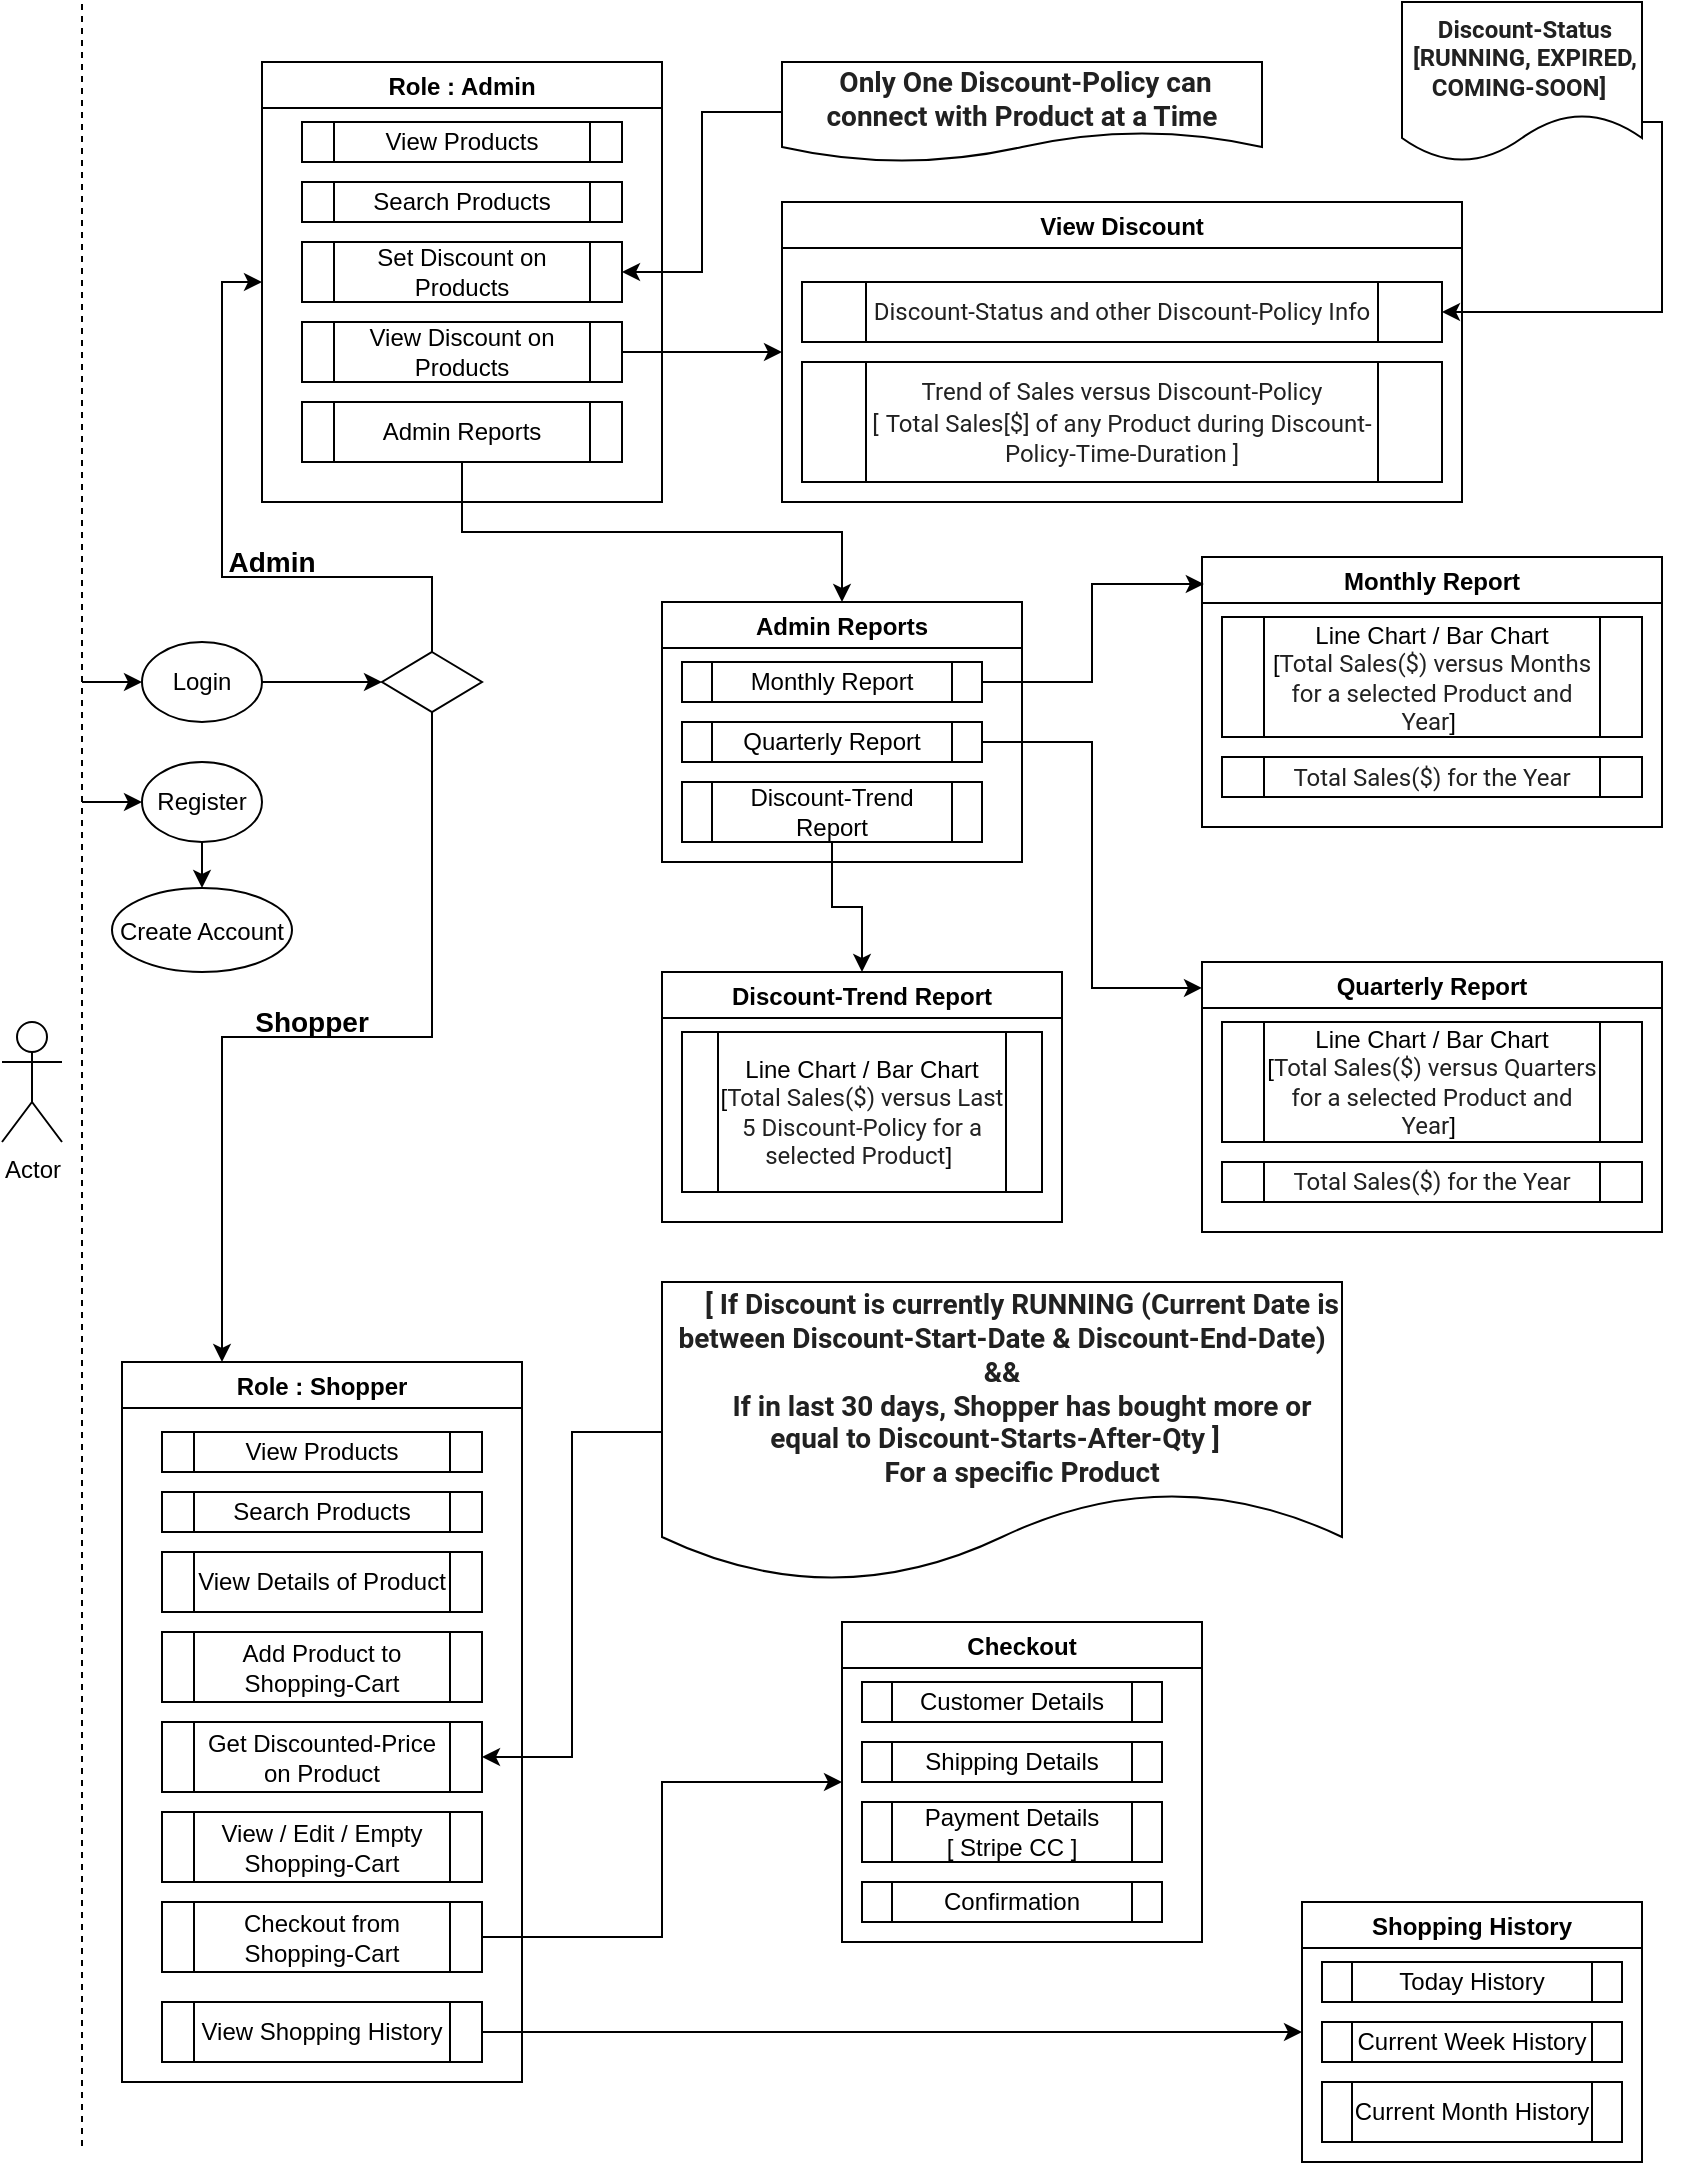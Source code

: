 <mxfile version="17.1.3" type="device"><diagram id="GNHtSksmUzpP95AIs3Ax" name="Page-1"><mxGraphModel dx="868" dy="460" grid="1" gridSize="10" guides="1" tooltips="1" connect="1" arrows="1" fold="1" page="1" pageScale="1" pageWidth="850" pageHeight="1100" math="0" shadow="0"><root><mxCell id="0"/><mxCell id="1" parent="0"/><mxCell id="C71FVqRD8t0NHB2ImApi-1" value="" style="endArrow=none;dashed=1;html=1;rounded=0;" edge="1" parent="1"><mxGeometry width="50" height="50" relative="1" as="geometry"><mxPoint x="50" y="1082" as="sourcePoint"/><mxPoint x="50" y="10" as="targetPoint"/></mxGeometry></mxCell><mxCell id="C71FVqRD8t0NHB2ImApi-2" value="Actor" style="shape=umlActor;verticalLabelPosition=bottom;verticalAlign=top;html=1;outlineConnect=0;" vertex="1" parent="1"><mxGeometry x="10" y="520" width="30" height="60" as="geometry"/></mxCell><mxCell id="C71FVqRD8t0NHB2ImApi-73" style="edgeStyle=orthogonalEdgeStyle;rounded=0;orthogonalLoop=1;jettySize=auto;html=1;exitX=1;exitY=0.5;exitDx=0;exitDy=0;entryX=0;entryY=0.5;entryDx=0;entryDy=0;fontFamily=Helvetica;fontSize=14;" edge="1" parent="1" source="C71FVqRD8t0NHB2ImApi-3" target="C71FVqRD8t0NHB2ImApi-5"><mxGeometry relative="1" as="geometry"/></mxCell><mxCell id="C71FVqRD8t0NHB2ImApi-3" value="Login" style="ellipse;whiteSpace=wrap;html=1;" vertex="1" parent="1"><mxGeometry x="80" y="330" width="60" height="40" as="geometry"/></mxCell><mxCell id="C71FVqRD8t0NHB2ImApi-79" style="edgeStyle=orthogonalEdgeStyle;rounded=0;orthogonalLoop=1;jettySize=auto;html=1;exitX=0.5;exitY=1;exitDx=0;exitDy=0;entryX=0.5;entryY=0;entryDx=0;entryDy=0;fontFamily=Helvetica;fontSize=12;" edge="1" parent="1" source="C71FVqRD8t0NHB2ImApi-4" target="C71FVqRD8t0NHB2ImApi-78"><mxGeometry relative="1" as="geometry"/></mxCell><mxCell id="C71FVqRD8t0NHB2ImApi-4" value="Register" style="ellipse;whiteSpace=wrap;html=1;" vertex="1" parent="1"><mxGeometry x="80" y="390" width="60" height="40" as="geometry"/></mxCell><mxCell id="C71FVqRD8t0NHB2ImApi-59" style="edgeStyle=orthogonalEdgeStyle;rounded=0;orthogonalLoop=1;jettySize=auto;html=1;exitX=0.5;exitY=1;exitDx=0;exitDy=0;entryX=0.25;entryY=0;entryDx=0;entryDy=0;fontFamily=Helvetica;fontSize=12;" edge="1" parent="1" source="C71FVqRD8t0NHB2ImApi-5" target="C71FVqRD8t0NHB2ImApi-7"><mxGeometry relative="1" as="geometry"/></mxCell><mxCell id="C71FVqRD8t0NHB2ImApi-60" style="edgeStyle=orthogonalEdgeStyle;rounded=0;orthogonalLoop=1;jettySize=auto;html=1;exitX=0.5;exitY=0;exitDx=0;exitDy=0;entryX=0;entryY=0.5;entryDx=0;entryDy=0;fontFamily=Helvetica;fontSize=12;" edge="1" parent="1" source="C71FVqRD8t0NHB2ImApi-5" target="C71FVqRD8t0NHB2ImApi-6"><mxGeometry relative="1" as="geometry"/></mxCell><mxCell id="C71FVqRD8t0NHB2ImApi-5" value="" style="rhombus;whiteSpace=wrap;html=1;" vertex="1" parent="1"><mxGeometry x="200" y="335" width="50" height="30" as="geometry"/></mxCell><mxCell id="C71FVqRD8t0NHB2ImApi-6" value="Role : Admin" style="swimlane;" vertex="1" parent="1"><mxGeometry x="140" y="40" width="200" height="220" as="geometry"/></mxCell><mxCell id="C71FVqRD8t0NHB2ImApi-8" value="View Products" style="shape=process;whiteSpace=wrap;html=1;backgroundOutline=1;" vertex="1" parent="C71FVqRD8t0NHB2ImApi-6"><mxGeometry x="20" y="30" width="160" height="20" as="geometry"/></mxCell><mxCell id="C71FVqRD8t0NHB2ImApi-9" value="Search Products" style="shape=process;whiteSpace=wrap;html=1;backgroundOutline=1;" vertex="1" parent="C71FVqRD8t0NHB2ImApi-6"><mxGeometry x="20" y="60" width="160" height="20" as="geometry"/></mxCell><mxCell id="C71FVqRD8t0NHB2ImApi-10" value="Set Discount on Products" style="shape=process;whiteSpace=wrap;html=1;backgroundOutline=1;" vertex="1" parent="C71FVqRD8t0NHB2ImApi-6"><mxGeometry x="20" y="90" width="160" height="30" as="geometry"/></mxCell><mxCell id="C71FVqRD8t0NHB2ImApi-11" value="View Discount on Products" style="shape=process;whiteSpace=wrap;html=1;backgroundOutline=1;" vertex="1" parent="C71FVqRD8t0NHB2ImApi-6"><mxGeometry x="20" y="130" width="160" height="30" as="geometry"/></mxCell><mxCell id="C71FVqRD8t0NHB2ImApi-12" value="Admin Reports" style="shape=process;whiteSpace=wrap;html=1;backgroundOutline=1;" vertex="1" parent="C71FVqRD8t0NHB2ImApi-6"><mxGeometry x="20" y="170" width="160" height="30" as="geometry"/></mxCell><mxCell id="C71FVqRD8t0NHB2ImApi-7" value="Role : Shopper" style="swimlane;" vertex="1" parent="1"><mxGeometry x="70" y="690" width="200" height="360" as="geometry"/></mxCell><mxCell id="C71FVqRD8t0NHB2ImApi-43" value="View Products" style="shape=process;whiteSpace=wrap;html=1;backgroundOutline=1;" vertex="1" parent="C71FVqRD8t0NHB2ImApi-7"><mxGeometry x="20" y="35" width="160" height="20" as="geometry"/></mxCell><mxCell id="C71FVqRD8t0NHB2ImApi-44" value="Search Products" style="shape=process;whiteSpace=wrap;html=1;backgroundOutline=1;" vertex="1" parent="C71FVqRD8t0NHB2ImApi-7"><mxGeometry x="20" y="65" width="160" height="20" as="geometry"/></mxCell><mxCell id="C71FVqRD8t0NHB2ImApi-45" value="View Details of Product" style="shape=process;whiteSpace=wrap;html=1;backgroundOutline=1;" vertex="1" parent="C71FVqRD8t0NHB2ImApi-7"><mxGeometry x="20" y="95" width="160" height="30" as="geometry"/></mxCell><mxCell id="C71FVqRD8t0NHB2ImApi-46" value="Add Product to Shopping-Cart" style="shape=process;whiteSpace=wrap;html=1;backgroundOutline=1;" vertex="1" parent="C71FVqRD8t0NHB2ImApi-7"><mxGeometry x="20" y="135" width="160" height="35" as="geometry"/></mxCell><mxCell id="C71FVqRD8t0NHB2ImApi-47" value="Get Discounted-Price on Product" style="shape=process;whiteSpace=wrap;html=1;backgroundOutline=1;" vertex="1" parent="C71FVqRD8t0NHB2ImApi-7"><mxGeometry x="20" y="180" width="160" height="35" as="geometry"/></mxCell><mxCell id="C71FVqRD8t0NHB2ImApi-50" value="View / Edit / Empty Shopping-Cart" style="shape=process;whiteSpace=wrap;html=1;backgroundOutline=1;" vertex="1" parent="C71FVqRD8t0NHB2ImApi-7"><mxGeometry x="20" y="225" width="160" height="35" as="geometry"/></mxCell><mxCell id="C71FVqRD8t0NHB2ImApi-51" value="Checkout from Shopping-Cart" style="shape=process;whiteSpace=wrap;html=1;backgroundOutline=1;" vertex="1" parent="C71FVqRD8t0NHB2ImApi-7"><mxGeometry x="20" y="270" width="160" height="35" as="geometry"/></mxCell><mxCell id="C71FVqRD8t0NHB2ImApi-52" value="View Shopping History" style="shape=process;whiteSpace=wrap;html=1;backgroundOutline=1;" vertex="1" parent="C71FVqRD8t0NHB2ImApi-7"><mxGeometry x="20" y="320" width="160" height="30" as="geometry"/></mxCell><mxCell id="C71FVqRD8t0NHB2ImApi-83" style="edgeStyle=orthogonalEdgeStyle;rounded=0;orthogonalLoop=1;jettySize=auto;html=1;exitX=0;exitY=0.5;exitDx=0;exitDy=0;entryX=1;entryY=0.5;entryDx=0;entryDy=0;fontFamily=Helvetica;fontSize=12;" edge="1" parent="1" source="C71FVqRD8t0NHB2ImApi-13" target="C71FVqRD8t0NHB2ImApi-10"><mxGeometry relative="1" as="geometry"/></mxCell><mxCell id="C71FVqRD8t0NHB2ImApi-13" value="&lt;span style=&quot;box-sizing: inherit ; font-family: &amp;#34;roboto&amp;#34; , sans-serif ; padding: 0px ; margin: 0px ; font-weight: bolder ; color: rgba(0 , 0 , 0 , 0.87) ; font-size: 14px ; text-align: left ; background-color: rgb(255 , 255 , 255)&quot;&gt;&amp;nbsp;Only One Discount-Policy can connect with Product at a Time&lt;/span&gt;" style="shape=document;whiteSpace=wrap;html=1;boundedLbl=1;" vertex="1" parent="1"><mxGeometry x="400" y="40" width="240" height="50" as="geometry"/></mxCell><mxCell id="C71FVqRD8t0NHB2ImApi-15" value="View Discount" style="swimlane;" vertex="1" parent="1"><mxGeometry x="400" y="110" width="340" height="150" as="geometry"/></mxCell><mxCell id="C71FVqRD8t0NHB2ImApi-16" value="&lt;font style=&quot;font-size: 12px&quot;&gt;&lt;span style=&quot;box-sizing: inherit ; font-family: &amp;#34;roboto&amp;#34; , sans-serif ; padding: 0px ; margin: 0px ; color: rgba(0 , 0 , 0 , 0.87) ; text-align: left ; background-color: rgb(255 , 255 , 255)&quot;&gt;Discount-Status a&lt;/span&gt;&lt;span style=&quot;color: rgba(0 , 0 , 0 , 0.87) ; font-family: &amp;#34;roboto&amp;#34; , sans-serif ; text-align: left ; background-color: rgb(255 , 255 , 255)&quot;&gt;nd other Discount-Policy Info&lt;/span&gt;&lt;/font&gt;" style="shape=process;whiteSpace=wrap;html=1;backgroundOutline=1;" vertex="1" parent="C71FVqRD8t0NHB2ImApi-15"><mxGeometry x="10" y="40" width="320" height="30" as="geometry"/></mxCell><mxCell id="C71FVqRD8t0NHB2ImApi-17" value="&lt;span style=&quot;box-sizing: inherit ; font-family: &amp;#34;roboto&amp;#34; , sans-serif ; padding: 0px ; margin: 0px ; color: rgba(0 , 0 , 0 , 0.87) ; text-align: left ; background-color: rgb(255 , 255 , 255)&quot;&gt;&lt;font&gt;Trend of Sales versus Discount-Policy&lt;br&gt;[&lt;span style=&quot;font-size: 14px ; font-family: &amp;#34;roboto&amp;#34; , sans-serif&quot;&gt;&amp;nbsp;&lt;/span&gt;&lt;span style=&quot;box-sizing: inherit ; font-family: &amp;#34;roboto&amp;#34; , sans-serif ; padding: 0px ; margin: 0px&quot;&gt;&lt;font style=&quot;font-size: 12px&quot;&gt;Total Sales[$] of any Product during Discount-Policy-Time-Duration&amp;nbsp;&lt;/font&gt;&lt;/span&gt;]&lt;br&gt;&lt;/font&gt;&lt;/span&gt;" style="shape=process;whiteSpace=wrap;html=1;backgroundOutline=1;" vertex="1" parent="C71FVqRD8t0NHB2ImApi-15"><mxGeometry x="10" y="80" width="320" height="60" as="geometry"/></mxCell><mxCell id="C71FVqRD8t0NHB2ImApi-18" style="edgeStyle=orthogonalEdgeStyle;rounded=0;orthogonalLoop=1;jettySize=auto;html=1;exitX=1;exitY=0.5;exitDx=0;exitDy=0;entryX=0;entryY=0.5;entryDx=0;entryDy=0;fontSize=12;" edge="1" parent="1" source="C71FVqRD8t0NHB2ImApi-11" target="C71FVqRD8t0NHB2ImApi-15"><mxGeometry relative="1" as="geometry"/></mxCell><mxCell id="C71FVqRD8t0NHB2ImApi-19" value="Admin Reports" style="swimlane;startSize=23;" vertex="1" parent="1"><mxGeometry x="340" y="310" width="180" height="130" as="geometry"/></mxCell><mxCell id="C71FVqRD8t0NHB2ImApi-21" value="Monthly Report" style="shape=process;whiteSpace=wrap;html=1;backgroundOutline=1;" vertex="1" parent="C71FVqRD8t0NHB2ImApi-19"><mxGeometry x="10" y="30" width="150" height="20" as="geometry"/></mxCell><mxCell id="C71FVqRD8t0NHB2ImApi-26" value="Quarterly Report" style="shape=process;whiteSpace=wrap;html=1;backgroundOutline=1;" vertex="1" parent="C71FVqRD8t0NHB2ImApi-19"><mxGeometry x="10" y="60" width="150" height="20" as="geometry"/></mxCell><mxCell id="C71FVqRD8t0NHB2ImApi-27" value="Discount-Trend&lt;br&gt;Report" style="shape=process;whiteSpace=wrap;html=1;backgroundOutline=1;" vertex="1" parent="C71FVqRD8t0NHB2ImApi-19"><mxGeometry x="10" y="90" width="150" height="30" as="geometry"/></mxCell><mxCell id="C71FVqRD8t0NHB2ImApi-28" value="Monthly Report" style="swimlane;" vertex="1" parent="1"><mxGeometry x="610" y="287.5" width="230" height="135" as="geometry"/></mxCell><mxCell id="C71FVqRD8t0NHB2ImApi-29" value="Line Chart / Bar Chart&lt;br&gt;[&lt;span style=&quot;box-sizing: inherit ; font-family: &amp;#34;roboto&amp;#34; , sans-serif ; padding: 0px ; margin: 0px ; color: rgba(0 , 0 , 0 , 0.87) ; text-align: left ; background-color: rgb(255 , 255 , 255)&quot;&gt;&lt;font style=&quot;font-size: 12px&quot;&gt;Total Sales($) versus Months for a selected Product and Year&lt;/font&gt;&lt;/span&gt;]&amp;nbsp;" style="shape=process;whiteSpace=wrap;html=1;backgroundOutline=1;" vertex="1" parent="C71FVqRD8t0NHB2ImApi-28"><mxGeometry x="10" y="30" width="210" height="60" as="geometry"/></mxCell><mxCell id="C71FVqRD8t0NHB2ImApi-32" value="&lt;span style=&quot;box-sizing: inherit ; font-family: &amp;#34;roboto&amp;#34; , sans-serif ; padding: 0px ; margin: 0px ; color: rgba(0 , 0 , 0 , 0.87) ; text-align: left ; background-color: rgb(255 , 255 , 255)&quot;&gt;&lt;font style=&quot;font-size: 12px&quot;&gt;Total Sales($) for the Year&lt;/font&gt;&lt;/span&gt;" style="shape=process;whiteSpace=wrap;html=1;backgroundOutline=1;fontSize=12;" vertex="1" parent="C71FVqRD8t0NHB2ImApi-28"><mxGeometry x="10" y="100" width="210" height="20" as="geometry"/></mxCell><mxCell id="C71FVqRD8t0NHB2ImApi-33" value="Quarterly Report" style="swimlane;" vertex="1" parent="1"><mxGeometry x="610" y="490" width="230" height="135" as="geometry"/></mxCell><mxCell id="C71FVqRD8t0NHB2ImApi-34" value="Line Chart / Bar Chart&lt;br&gt;[&lt;span style=&quot;box-sizing: inherit ; font-family: &amp;#34;roboto&amp;#34; , sans-serif ; padding: 0px ; margin: 0px ; color: rgba(0 , 0 , 0 , 0.87) ; text-align: left ; background-color: rgb(255 , 255 , 255)&quot;&gt;Total Sales($) versus Quarters for a selected Product and Year&lt;/span&gt;]&amp;nbsp;" style="shape=process;whiteSpace=wrap;html=1;backgroundOutline=1;" vertex="1" parent="C71FVqRD8t0NHB2ImApi-33"><mxGeometry x="10" y="30" width="210" height="60" as="geometry"/></mxCell><mxCell id="C71FVqRD8t0NHB2ImApi-35" value="&lt;span style=&quot;box-sizing: inherit ; font-family: &amp;#34;roboto&amp;#34; , sans-serif ; padding: 0px ; margin: 0px ; color: rgba(0 , 0 , 0 , 0.87) ; text-align: left ; background-color: rgb(255 , 255 , 255)&quot;&gt;&lt;font style=&quot;font-size: 12px&quot;&gt;Total Sales($) for the Year&lt;/font&gt;&lt;/span&gt;" style="shape=process;whiteSpace=wrap;html=1;backgroundOutline=1;fontSize=12;" vertex="1" parent="C71FVqRD8t0NHB2ImApi-33"><mxGeometry x="10" y="100" width="210" height="20" as="geometry"/></mxCell><mxCell id="C71FVqRD8t0NHB2ImApi-36" value="Discount-Trend Report" style="swimlane;" vertex="1" parent="1"><mxGeometry x="340" y="495" width="200" height="125" as="geometry"/></mxCell><mxCell id="C71FVqRD8t0NHB2ImApi-37" value="&lt;font style=&quot;font-size: 12px&quot;&gt;Line Chart / Bar Chart&lt;br&gt;[&lt;span style=&quot;box-sizing: inherit ; font-family: &amp;#34;roboto&amp;#34; , sans-serif ; padding: 0px ; margin: 0px ; color: rgba(0 , 0 , 0 , 0.87) ; text-align: left ; background-color: rgb(255 , 255 , 255)&quot;&gt;Total Sales($) versus Last 5 Discount-Policy for a selected Product&lt;/span&gt;]&amp;nbsp;&lt;/font&gt;" style="shape=process;whiteSpace=wrap;html=1;backgroundOutline=1;" vertex="1" parent="C71FVqRD8t0NHB2ImApi-36"><mxGeometry x="10" y="30" width="180" height="80" as="geometry"/></mxCell><mxCell id="C71FVqRD8t0NHB2ImApi-39" style="edgeStyle=orthogonalEdgeStyle;rounded=0;orthogonalLoop=1;jettySize=auto;html=1;exitX=0.5;exitY=1;exitDx=0;exitDy=0;entryX=0.5;entryY=0;entryDx=0;entryDy=0;fontSize=12;" edge="1" parent="1" source="C71FVqRD8t0NHB2ImApi-12" target="C71FVqRD8t0NHB2ImApi-19"><mxGeometry relative="1" as="geometry"/></mxCell><mxCell id="C71FVqRD8t0NHB2ImApi-40" style="edgeStyle=orthogonalEdgeStyle;rounded=0;orthogonalLoop=1;jettySize=auto;html=1;exitX=1;exitY=0.5;exitDx=0;exitDy=0;entryX=0.004;entryY=0.1;entryDx=0;entryDy=0;entryPerimeter=0;fontSize=12;" edge="1" parent="1" source="C71FVqRD8t0NHB2ImApi-21" target="C71FVqRD8t0NHB2ImApi-28"><mxGeometry relative="1" as="geometry"/></mxCell><mxCell id="C71FVqRD8t0NHB2ImApi-41" style="edgeStyle=orthogonalEdgeStyle;rounded=0;orthogonalLoop=1;jettySize=auto;html=1;exitX=1;exitY=0.5;exitDx=0;exitDy=0;entryX=0;entryY=0.096;entryDx=0;entryDy=0;entryPerimeter=0;fontSize=12;" edge="1" parent="1" source="C71FVqRD8t0NHB2ImApi-26" target="C71FVqRD8t0NHB2ImApi-33"><mxGeometry relative="1" as="geometry"/></mxCell><mxCell id="C71FVqRD8t0NHB2ImApi-42" style="edgeStyle=orthogonalEdgeStyle;rounded=0;orthogonalLoop=1;jettySize=auto;html=1;exitX=0.5;exitY=1;exitDx=0;exitDy=0;entryX=0.5;entryY=0;entryDx=0;entryDy=0;fontSize=12;" edge="1" parent="1" source="C71FVqRD8t0NHB2ImApi-27" target="C71FVqRD8t0NHB2ImApi-36"><mxGeometry relative="1" as="geometry"/></mxCell><mxCell id="C71FVqRD8t0NHB2ImApi-86" style="edgeStyle=orthogonalEdgeStyle;rounded=0;orthogonalLoop=1;jettySize=auto;html=1;exitX=0;exitY=0.5;exitDx=0;exitDy=0;entryX=1;entryY=0.5;entryDx=0;entryDy=0;fontFamily=Helvetica;fontSize=12;" edge="1" parent="1" source="C71FVqRD8t0NHB2ImApi-48" target="C71FVqRD8t0NHB2ImApi-47"><mxGeometry relative="1" as="geometry"/></mxCell><mxCell id="C71FVqRD8t0NHB2ImApi-48" value="&lt;font style=&quot;font-size: 14px&quot;&gt;&lt;b&gt;&lt;span class=&quot;makeStyles-indent1-210&quot; style=&quot;box-sizing: inherit ; font-family: &amp;#34;roboto&amp;#34; , sans-serif ; padding: 0px ; margin: 0px 0px 0px 20px ; color: rgba(0 , 0 , 0 , 0.87) ; text-align: left ; background-color: rgb(255 , 255 , 255)&quot;&gt;[ If Discount is currently RUNNING (Current Date is between Discount-Start-Date &amp;amp; Discount-End-Date) &amp;amp;&amp;amp;&lt;/span&gt;&lt;br style=&quot;box-sizing: inherit ; font-family: &amp;#34;roboto&amp;#34; , sans-serif ; padding: 0px ; margin: 0px ; color: rgba(0 , 0 , 0 , 0.87) ; text-align: left ; background-color: rgb(255 , 255 , 255)&quot;&gt;&lt;span class=&quot;makeStyles-indent1-210&quot; style=&quot;box-sizing: inherit ; font-family: &amp;#34;roboto&amp;#34; , sans-serif ; padding: 0px ; margin: 0px 0px 0px 20px ; color: rgba(0 , 0 , 0 , 0.87) ; text-align: left ; background-color: rgb(255 , 255 , 255)&quot;&gt;If in last 30 days, Shopper has bought more or equal to Discount-Starts-After-Qty ] &amp;nbsp;&lt;/span&gt;&lt;br style=&quot;box-sizing: inherit ; font-family: &amp;#34;roboto&amp;#34; , sans-serif ; padding: 0px ; margin: 0px ; color: rgba(0 , 0 , 0 , 0.87) ; text-align: left ; background-color: rgb(255 , 255 , 255)&quot;&gt;&lt;span class=&quot;makeStyles-indent1-210&quot; style=&quot;box-sizing: inherit ; font-family: &amp;#34;roboto&amp;#34; , sans-serif ; padding: 0px ; margin: 0px 0px 0px 20px ; color: rgba(0 , 0 , 0 , 0.87) ; text-align: left ; background-color: rgb(255 , 255 , 255)&quot;&gt;For a specific Product&lt;/span&gt;&lt;/b&gt;&lt;/font&gt;" style="shape=document;whiteSpace=wrap;html=1;boundedLbl=1;fontFamily=Helvetica;fontSize=12;" vertex="1" parent="1"><mxGeometry x="340" y="650" width="340" height="150" as="geometry"/></mxCell><mxCell id="C71FVqRD8t0NHB2ImApi-53" value="Checkout" style="swimlane;startSize=23;" vertex="1" parent="1"><mxGeometry x="430" y="820" width="180" height="160" as="geometry"/></mxCell><mxCell id="C71FVqRD8t0NHB2ImApi-54" value="Customer Details" style="shape=process;whiteSpace=wrap;html=1;backgroundOutline=1;" vertex="1" parent="C71FVqRD8t0NHB2ImApi-53"><mxGeometry x="10" y="30" width="150" height="20" as="geometry"/></mxCell><mxCell id="C71FVqRD8t0NHB2ImApi-55" value="Shipping Details" style="shape=process;whiteSpace=wrap;html=1;backgroundOutline=1;" vertex="1" parent="C71FVqRD8t0NHB2ImApi-53"><mxGeometry x="10" y="60" width="150" height="20" as="geometry"/></mxCell><mxCell id="C71FVqRD8t0NHB2ImApi-56" value="Payment Details &lt;br&gt;[ Stripe CC ]" style="shape=process;whiteSpace=wrap;html=1;backgroundOutline=1;" vertex="1" parent="C71FVqRD8t0NHB2ImApi-53"><mxGeometry x="10" y="90" width="150" height="30" as="geometry"/></mxCell><mxCell id="C71FVqRD8t0NHB2ImApi-57" value="Confirmation" style="shape=process;whiteSpace=wrap;html=1;backgroundOutline=1;" vertex="1" parent="C71FVqRD8t0NHB2ImApi-53"><mxGeometry x="10" y="130" width="150" height="20" as="geometry"/></mxCell><mxCell id="C71FVqRD8t0NHB2ImApi-62" value="Shopping History" style="swimlane;startSize=23;" vertex="1" parent="1"><mxGeometry x="660" y="960" width="170" height="130" as="geometry"/></mxCell><mxCell id="C71FVqRD8t0NHB2ImApi-63" value="Today History" style="shape=process;whiteSpace=wrap;html=1;backgroundOutline=1;" vertex="1" parent="C71FVqRD8t0NHB2ImApi-62"><mxGeometry x="10" y="30" width="150" height="20" as="geometry"/></mxCell><mxCell id="C71FVqRD8t0NHB2ImApi-64" value="Current Week History" style="shape=process;whiteSpace=wrap;html=1;backgroundOutline=1;" vertex="1" parent="C71FVqRD8t0NHB2ImApi-62"><mxGeometry x="10" y="60" width="150" height="20" as="geometry"/></mxCell><mxCell id="C71FVqRD8t0NHB2ImApi-65" value="Current Month History" style="shape=process;whiteSpace=wrap;html=1;backgroundOutline=1;" vertex="1" parent="C71FVqRD8t0NHB2ImApi-62"><mxGeometry x="10" y="90" width="150" height="30" as="geometry"/></mxCell><mxCell id="C71FVqRD8t0NHB2ImApi-70" style="edgeStyle=orthogonalEdgeStyle;rounded=0;orthogonalLoop=1;jettySize=auto;html=1;exitX=1;exitY=0.5;exitDx=0;exitDy=0;entryX=0;entryY=0.5;entryDx=0;entryDy=0;fontFamily=Helvetica;fontSize=12;" edge="1" parent="1" source="C71FVqRD8t0NHB2ImApi-51" target="C71FVqRD8t0NHB2ImApi-53"><mxGeometry relative="1" as="geometry"/></mxCell><mxCell id="C71FVqRD8t0NHB2ImApi-72" style="edgeStyle=orthogonalEdgeStyle;rounded=0;orthogonalLoop=1;jettySize=auto;html=1;exitX=1;exitY=0.5;exitDx=0;exitDy=0;entryX=0;entryY=0.5;entryDx=0;entryDy=0;fontFamily=Helvetica;fontSize=12;" edge="1" parent="1" source="C71FVqRD8t0NHB2ImApi-52" target="C71FVqRD8t0NHB2ImApi-62"><mxGeometry relative="1" as="geometry"/></mxCell><mxCell id="C71FVqRD8t0NHB2ImApi-74" value="&lt;b&gt;Admin&lt;/b&gt;" style="text;html=1;strokeColor=none;fillColor=none;align=center;verticalAlign=middle;whiteSpace=wrap;rounded=0;fontFamily=Helvetica;fontSize=14;" vertex="1" parent="1"><mxGeometry x="90" y="280" width="110" height="20" as="geometry"/></mxCell><mxCell id="C71FVqRD8t0NHB2ImApi-77" value="&lt;b&gt;Shopper&lt;/b&gt;" style="text;html=1;strokeColor=none;fillColor=none;align=center;verticalAlign=middle;whiteSpace=wrap;rounded=0;fontFamily=Helvetica;fontSize=14;" vertex="1" parent="1"><mxGeometry x="110" y="510" width="110" height="20" as="geometry"/></mxCell><mxCell id="C71FVqRD8t0NHB2ImApi-78" value="&lt;font style=&quot;font-size: 12px&quot;&gt;Create Account&lt;/font&gt;" style="ellipse;whiteSpace=wrap;html=1;fontFamily=Helvetica;fontSize=14;" vertex="1" parent="1"><mxGeometry x="65" y="453" width="90" height="42" as="geometry"/></mxCell><mxCell id="C71FVqRD8t0NHB2ImApi-80" value="" style="endArrow=classic;html=1;rounded=0;fontFamily=Helvetica;fontSize=12;entryX=0;entryY=0.5;entryDx=0;entryDy=0;" edge="1" parent="1" target="C71FVqRD8t0NHB2ImApi-3"><mxGeometry width="50" height="50" relative="1" as="geometry"><mxPoint x="50" y="350" as="sourcePoint"/><mxPoint x="450" y="450" as="targetPoint"/></mxGeometry></mxCell><mxCell id="C71FVqRD8t0NHB2ImApi-81" value="" style="endArrow=classic;html=1;rounded=0;fontFamily=Helvetica;fontSize=12;" edge="1" parent="1"><mxGeometry width="50" height="50" relative="1" as="geometry"><mxPoint x="50" y="410" as="sourcePoint"/><mxPoint x="80" y="410" as="targetPoint"/></mxGeometry></mxCell><mxCell id="C71FVqRD8t0NHB2ImApi-85" style="edgeStyle=orthogonalEdgeStyle;rounded=0;orthogonalLoop=1;jettySize=auto;html=1;exitX=1;exitY=0.75;exitDx=0;exitDy=0;entryX=1;entryY=0.5;entryDx=0;entryDy=0;fontFamily=Helvetica;fontSize=12;" edge="1" parent="1" source="C71FVqRD8t0NHB2ImApi-82" target="C71FVqRD8t0NHB2ImApi-16"><mxGeometry relative="1" as="geometry"><Array as="points"><mxPoint x="840" y="70"/><mxPoint x="840" y="165"/></Array></mxGeometry></mxCell><mxCell id="C71FVqRD8t0NHB2ImApi-82" value="&lt;font style=&quot;font-size: 12px&quot;&gt;&lt;span style=&quot;color: rgba(0 , 0 , 0 , 0.87) ; font-family: &amp;#34;roboto&amp;#34; , sans-serif ; text-align: left ; background-color: rgb(255 , 255 , 255)&quot;&gt;&amp;nbsp;&lt;/span&gt;&lt;span style=&quot;box-sizing: inherit ; font-family: &amp;#34;roboto&amp;#34; , sans-serif ; padding: 0px ; margin: 0px ; font-weight: bolder ; color: rgba(0 , 0 , 0 , 0.87) ; text-align: left ; background-color: rgb(255 , 255 , 255)&quot;&gt;Discount-Status &amp;nbsp;[RUNNING, EXPIRED, COMING-SOON]&amp;nbsp;&lt;/span&gt;&lt;/font&gt;" style="shape=document;whiteSpace=wrap;html=1;boundedLbl=1;fontFamily=Helvetica;fontSize=12;" vertex="1" parent="1"><mxGeometry x="710" y="10" width="120" height="80" as="geometry"/></mxCell></root></mxGraphModel></diagram></mxfile>